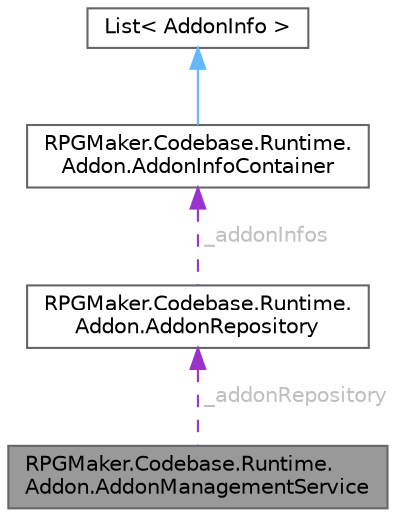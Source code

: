 digraph "RPGMaker.Codebase.Runtime.Addon.AddonManagementService"
{
 // LATEX_PDF_SIZE
  bgcolor="transparent";
  edge [fontname=Helvetica,fontsize=10,labelfontname=Helvetica,labelfontsize=10];
  node [fontname=Helvetica,fontsize=10,shape=box,height=0.2,width=0.4];
  Node1 [id="Node000001",label="RPGMaker.Codebase.Runtime.\lAddon.AddonManagementService",height=0.2,width=0.4,color="gray40", fillcolor="grey60", style="filled", fontcolor="black",tooltip="アドオン管理サービス"];
  Node2 -> Node1 [id="edge1_Node000001_Node000002",dir="back",color="darkorchid3",style="dashed",tooltip=" ",label=" _addonRepository",fontcolor="grey" ];
  Node2 [id="Node000002",label="RPGMaker.Codebase.Runtime.\lAddon.AddonRepository",height=0.2,width=0.4,color="gray40", fillcolor="white", style="filled",URL="$d5/dd2/class_r_p_g_maker_1_1_codebase_1_1_runtime_1_1_addon_1_1_addon_repository.html",tooltip="アドオン・レポジトリ―"];
  Node3 -> Node2 [id="edge2_Node000002_Node000003",dir="back",color="darkorchid3",style="dashed",tooltip=" ",label=" _addonInfos",fontcolor="grey" ];
  Node3 [id="Node000003",label="RPGMaker.Codebase.Runtime.\lAddon.AddonInfoContainer",height=0.2,width=0.4,color="gray40", fillcolor="white", style="filled",URL="$d5/d44/class_r_p_g_maker_1_1_codebase_1_1_runtime_1_1_addon_1_1_addon_info_container.html",tooltip="アドオン情報コンテナー"];
  Node4 -> Node3 [id="edge3_Node000003_Node000004",dir="back",color="steelblue1",style="solid",tooltip=" "];
  Node4 [id="Node000004",label="List\< AddonInfo \>",height=0.2,width=0.4,color="gray40", fillcolor="white", style="filled",tooltip=" "];
}
